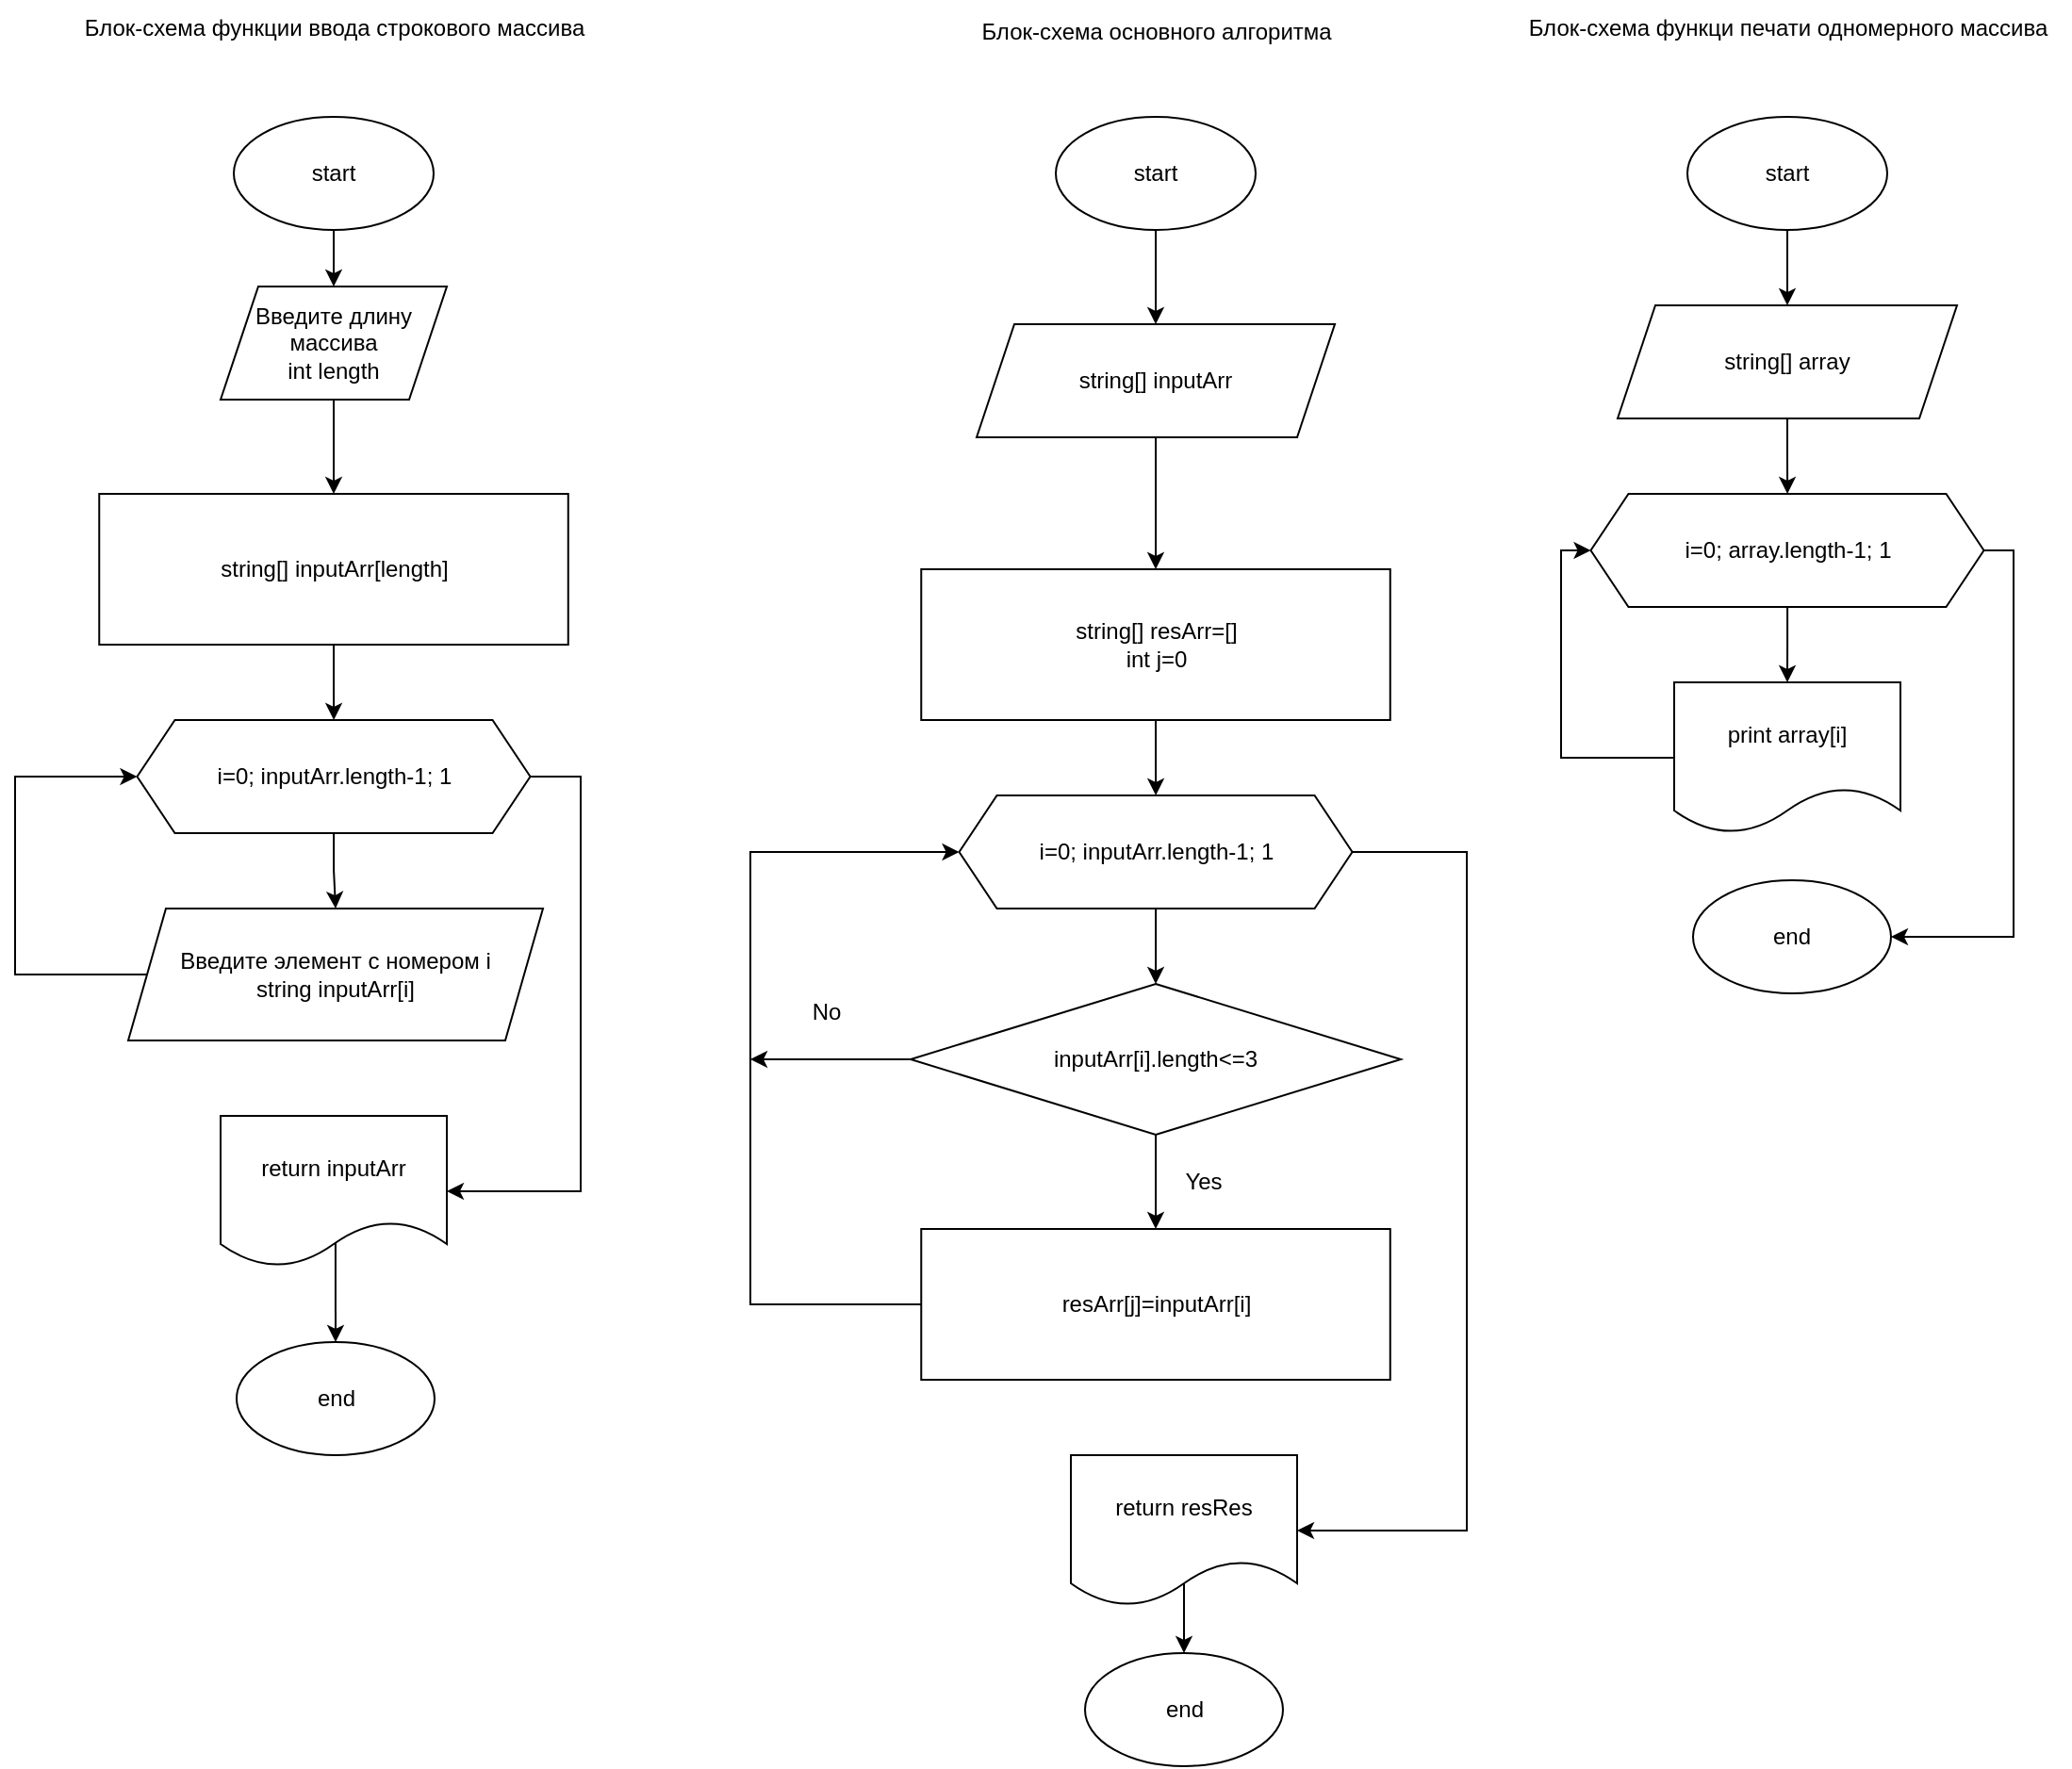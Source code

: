 <mxfile version="24.3.1" type="device">
  <diagram id="C5RBs43oDa-KdzZeNtuy" name="Page-1">
    <mxGraphModel dx="1746" dy="1564" grid="1" gridSize="10" guides="1" tooltips="1" connect="1" arrows="1" fold="1" page="1" pageScale="1" pageWidth="827" pageHeight="1169" math="0" shadow="0">
      <root>
        <mxCell id="WIyWlLk6GJQsqaUBKTNV-0" />
        <mxCell id="WIyWlLk6GJQsqaUBKTNV-1" parent="WIyWlLk6GJQsqaUBKTNV-0" />
        <mxCell id="bn8bUxJnFZRLaV-LhEcT-4" value="" style="edgeStyle=orthogonalEdgeStyle;rounded=0;orthogonalLoop=1;jettySize=auto;html=1;entryX=0.5;entryY=0;entryDx=0;entryDy=0;" parent="WIyWlLk6GJQsqaUBKTNV-1" source="bn8bUxJnFZRLaV-LhEcT-0" target="bn8bUxJnFZRLaV-LhEcT-9" edge="1">
          <mxGeometry relative="1" as="geometry" />
        </mxCell>
        <mxCell id="bn8bUxJnFZRLaV-LhEcT-0" value="start" style="ellipse;whiteSpace=wrap;html=1;" parent="WIyWlLk6GJQsqaUBKTNV-1" vertex="1">
          <mxGeometry x="72" y="60" width="106" height="60" as="geometry" />
        </mxCell>
        <mxCell id="bn8bUxJnFZRLaV-LhEcT-1" value="Блок-схема основного алгоритма" style="text;html=1;align=center;verticalAlign=middle;resizable=0;points=[];autosize=1;strokeColor=none;fillColor=none;" parent="WIyWlLk6GJQsqaUBKTNV-1" vertex="1">
          <mxGeometry x="20" width="210" height="30" as="geometry" />
        </mxCell>
        <mxCell id="bn8bUxJnFZRLaV-LhEcT-6" value="" style="edgeStyle=orthogonalEdgeStyle;rounded=0;orthogonalLoop=1;jettySize=auto;html=1;" parent="WIyWlLk6GJQsqaUBKTNV-1" source="bn8bUxJnFZRLaV-LhEcT-3" target="bn8bUxJnFZRLaV-LhEcT-5" edge="1">
          <mxGeometry relative="1" as="geometry" />
        </mxCell>
        <mxCell id="bn8bUxJnFZRLaV-LhEcT-3" value="&lt;div&gt;string[] resArr=[]&lt;/div&gt;&lt;div&gt;int j=0&lt;/div&gt;" style="rounded=0;whiteSpace=wrap;html=1;" parent="WIyWlLk6GJQsqaUBKTNV-1" vertex="1">
          <mxGeometry x="0.63" y="300" width="248.75" height="80" as="geometry" />
        </mxCell>
        <mxCell id="bn8bUxJnFZRLaV-LhEcT-8" value="" style="edgeStyle=orthogonalEdgeStyle;rounded=0;orthogonalLoop=1;jettySize=auto;html=1;" parent="WIyWlLk6GJQsqaUBKTNV-1" source="bn8bUxJnFZRLaV-LhEcT-5" target="bn8bUxJnFZRLaV-LhEcT-7" edge="1">
          <mxGeometry relative="1" as="geometry" />
        </mxCell>
        <mxCell id="OVSVfhZwAXBsYx2iZX1_-12" style="edgeStyle=orthogonalEdgeStyle;rounded=0;orthogonalLoop=1;jettySize=auto;html=1;" parent="WIyWlLk6GJQsqaUBKTNV-1" source="bn8bUxJnFZRLaV-LhEcT-5" target="OVSVfhZwAXBsYx2iZX1_-13" edge="1">
          <mxGeometry relative="1" as="geometry">
            <mxPoint x="380" y="520" as="targetPoint" />
            <Array as="points">
              <mxPoint x="290" y="450" />
              <mxPoint x="290" y="810" />
            </Array>
          </mxGeometry>
        </mxCell>
        <mxCell id="bn8bUxJnFZRLaV-LhEcT-5" value="i=0; inputArr.length-1; 1" style="shape=hexagon;perimeter=hexagonPerimeter2;whiteSpace=wrap;html=1;fixedSize=1;" parent="WIyWlLk6GJQsqaUBKTNV-1" vertex="1">
          <mxGeometry x="20.76" y="420" width="208.5" height="60" as="geometry" />
        </mxCell>
        <mxCell id="OVSVfhZwAXBsYx2iZX1_-6" value="" style="edgeStyle=orthogonalEdgeStyle;rounded=0;orthogonalLoop=1;jettySize=auto;html=1;" parent="WIyWlLk6GJQsqaUBKTNV-1" source="bn8bUxJnFZRLaV-LhEcT-7" target="OVSVfhZwAXBsYx2iZX1_-5" edge="1">
          <mxGeometry relative="1" as="geometry" />
        </mxCell>
        <mxCell id="OVSVfhZwAXBsYx2iZX1_-11" style="edgeStyle=orthogonalEdgeStyle;rounded=0;orthogonalLoop=1;jettySize=auto;html=1;" parent="WIyWlLk6GJQsqaUBKTNV-1" source="bn8bUxJnFZRLaV-LhEcT-7" edge="1">
          <mxGeometry relative="1" as="geometry">
            <mxPoint x="-90" y="560" as="targetPoint" />
          </mxGeometry>
        </mxCell>
        <mxCell id="bn8bUxJnFZRLaV-LhEcT-7" value="&lt;font style=&quot;font-size: 12px;&quot;&gt;inputArr[i].length&amp;lt;=3&lt;/font&gt;" style="rhombus;whiteSpace=wrap;html=1;" parent="WIyWlLk6GJQsqaUBKTNV-1" vertex="1">
          <mxGeometry x="-5" y="520" width="260" height="80" as="geometry" />
        </mxCell>
        <mxCell id="bn8bUxJnFZRLaV-LhEcT-10" value="" style="edgeStyle=orthogonalEdgeStyle;rounded=0;orthogonalLoop=1;jettySize=auto;html=1;" parent="WIyWlLk6GJQsqaUBKTNV-1" source="bn8bUxJnFZRLaV-LhEcT-9" target="bn8bUxJnFZRLaV-LhEcT-3" edge="1">
          <mxGeometry relative="1" as="geometry" />
        </mxCell>
        <mxCell id="bn8bUxJnFZRLaV-LhEcT-9" value="string[] inputArr" style="shape=parallelogram;perimeter=parallelogramPerimeter;whiteSpace=wrap;html=1;fixedSize=1;" parent="WIyWlLk6GJQsqaUBKTNV-1" vertex="1">
          <mxGeometry x="30" y="170" width="190" height="60" as="geometry" />
        </mxCell>
        <mxCell id="OVSVfhZwAXBsYx2iZX1_-4" value="No" style="text;html=1;align=center;verticalAlign=middle;resizable=0;points=[];autosize=1;strokeColor=none;fillColor=none;" parent="WIyWlLk6GJQsqaUBKTNV-1" vertex="1">
          <mxGeometry x="-70" y="520" width="40" height="30" as="geometry" />
        </mxCell>
        <mxCell id="OVSVfhZwAXBsYx2iZX1_-10" style="edgeStyle=orthogonalEdgeStyle;rounded=0;orthogonalLoop=1;jettySize=auto;html=1;exitX=0;exitY=0.5;exitDx=0;exitDy=0;entryX=0;entryY=0.5;entryDx=0;entryDy=0;" parent="WIyWlLk6GJQsqaUBKTNV-1" source="OVSVfhZwAXBsYx2iZX1_-5" target="bn8bUxJnFZRLaV-LhEcT-5" edge="1">
          <mxGeometry relative="1" as="geometry">
            <mxPoint x="-80" y="440" as="targetPoint" />
            <Array as="points">
              <mxPoint x="-90" y="690" />
              <mxPoint x="-90" y="450" />
            </Array>
          </mxGeometry>
        </mxCell>
        <mxCell id="OVSVfhZwAXBsYx2iZX1_-5" value="resArr[j]=inputArr[i]" style="rounded=0;whiteSpace=wrap;html=1;" parent="WIyWlLk6GJQsqaUBKTNV-1" vertex="1">
          <mxGeometry x="0.63" y="650" width="248.75" height="80" as="geometry" />
        </mxCell>
        <mxCell id="OVSVfhZwAXBsYx2iZX1_-7" value="Yes" style="text;html=1;align=center;verticalAlign=middle;resizable=0;points=[];autosize=1;strokeColor=none;fillColor=none;" parent="WIyWlLk6GJQsqaUBKTNV-1" vertex="1">
          <mxGeometry x="130" y="610" width="40" height="30" as="geometry" />
        </mxCell>
        <mxCell id="OVSVfhZwAXBsYx2iZX1_-15" value="" style="edgeStyle=orthogonalEdgeStyle;rounded=0;orthogonalLoop=1;jettySize=auto;html=1;" parent="WIyWlLk6GJQsqaUBKTNV-1" target="OVSVfhZwAXBsYx2iZX1_-14" edge="1">
          <mxGeometry relative="1" as="geometry">
            <mxPoint x="140" y="830" as="sourcePoint" />
            <Array as="points">
              <mxPoint x="140" y="842" />
            </Array>
          </mxGeometry>
        </mxCell>
        <mxCell id="OVSVfhZwAXBsYx2iZX1_-13" value="return resRes" style="shape=document;whiteSpace=wrap;html=1;boundedLbl=1;" parent="WIyWlLk6GJQsqaUBKTNV-1" vertex="1">
          <mxGeometry x="80" y="770" width="120" height="80" as="geometry" />
        </mxCell>
        <mxCell id="OVSVfhZwAXBsYx2iZX1_-14" value="end" style="ellipse;whiteSpace=wrap;html=1;" parent="WIyWlLk6GJQsqaUBKTNV-1" vertex="1">
          <mxGeometry x="87.5" y="875" width="105" height="60" as="geometry" />
        </mxCell>
        <mxCell id="OVSVfhZwAXBsYx2iZX1_-16" value="Блок-схема функции ввода строкового массива" style="text;html=1;align=center;verticalAlign=middle;resizable=0;points=[];autosize=1;strokeColor=none;fillColor=none;" parent="WIyWlLk6GJQsqaUBKTNV-1" vertex="1">
          <mxGeometry x="-456" y="-2" width="290" height="30" as="geometry" />
        </mxCell>
        <mxCell id="OVSVfhZwAXBsYx2iZX1_-19" value="" style="edgeStyle=orthogonalEdgeStyle;rounded=0;orthogonalLoop=1;jettySize=auto;html=1;" parent="WIyWlLk6GJQsqaUBKTNV-1" source="OVSVfhZwAXBsYx2iZX1_-17" target="OVSVfhZwAXBsYx2iZX1_-18" edge="1">
          <mxGeometry relative="1" as="geometry" />
        </mxCell>
        <mxCell id="OVSVfhZwAXBsYx2iZX1_-17" value="start" style="ellipse;whiteSpace=wrap;html=1;" parent="WIyWlLk6GJQsqaUBKTNV-1" vertex="1">
          <mxGeometry x="-364" y="60" width="106" height="60" as="geometry" />
        </mxCell>
        <mxCell id="H2Zk2DF8ovm69yexZ2gm-1" value="" style="edgeStyle=orthogonalEdgeStyle;rounded=0;orthogonalLoop=1;jettySize=auto;html=1;" edge="1" parent="WIyWlLk6GJQsqaUBKTNV-1" source="OVSVfhZwAXBsYx2iZX1_-18" target="H2Zk2DF8ovm69yexZ2gm-0">
          <mxGeometry relative="1" as="geometry" />
        </mxCell>
        <mxCell id="OVSVfhZwAXBsYx2iZX1_-18" value="Введите длину массива&lt;div&gt;int length&lt;/div&gt;" style="shape=parallelogram;perimeter=parallelogramPerimeter;whiteSpace=wrap;html=1;fixedSize=1;" parent="WIyWlLk6GJQsqaUBKTNV-1" vertex="1">
          <mxGeometry x="-371" y="150" width="120" height="60" as="geometry" />
        </mxCell>
        <mxCell id="H2Zk2DF8ovm69yexZ2gm-3" value="" style="edgeStyle=orthogonalEdgeStyle;rounded=0;orthogonalLoop=1;jettySize=auto;html=1;" edge="1" parent="WIyWlLk6GJQsqaUBKTNV-1" source="H2Zk2DF8ovm69yexZ2gm-0" target="H2Zk2DF8ovm69yexZ2gm-2">
          <mxGeometry relative="1" as="geometry" />
        </mxCell>
        <mxCell id="H2Zk2DF8ovm69yexZ2gm-0" value="string[] inputArr[length]" style="rounded=0;whiteSpace=wrap;html=1;" vertex="1" parent="WIyWlLk6GJQsqaUBKTNV-1">
          <mxGeometry x="-435.37" y="260" width="248.75" height="80" as="geometry" />
        </mxCell>
        <mxCell id="H2Zk2DF8ovm69yexZ2gm-5" value="" style="edgeStyle=orthogonalEdgeStyle;rounded=0;orthogonalLoop=1;jettySize=auto;html=1;" edge="1" parent="WIyWlLk6GJQsqaUBKTNV-1" source="H2Zk2DF8ovm69yexZ2gm-2" target="H2Zk2DF8ovm69yexZ2gm-4">
          <mxGeometry relative="1" as="geometry" />
        </mxCell>
        <mxCell id="H2Zk2DF8ovm69yexZ2gm-2" value="i=0; inputArr.length-1; 1" style="shape=hexagon;perimeter=hexagonPerimeter2;whiteSpace=wrap;html=1;fixedSize=1;" vertex="1" parent="WIyWlLk6GJQsqaUBKTNV-1">
          <mxGeometry x="-415.25" y="380" width="208.5" height="60" as="geometry" />
        </mxCell>
        <mxCell id="H2Zk2DF8ovm69yexZ2gm-4" value="Введите элемент с номером i&lt;div&gt;&lt;span style=&quot;background-color: initial;&quot;&gt;string inputArr[i]&lt;/span&gt;&lt;/div&gt;" style="shape=parallelogram;perimeter=parallelogramPerimeter;whiteSpace=wrap;html=1;fixedSize=1;" vertex="1" parent="WIyWlLk6GJQsqaUBKTNV-1">
          <mxGeometry x="-420" y="480" width="220" height="70" as="geometry" />
        </mxCell>
        <mxCell id="H2Zk2DF8ovm69yexZ2gm-6" value="" style="endArrow=classic;html=1;rounded=0;exitX=0;exitY=0.5;exitDx=0;exitDy=0;entryX=0;entryY=0.5;entryDx=0;entryDy=0;" edge="1" parent="WIyWlLk6GJQsqaUBKTNV-1" source="H2Zk2DF8ovm69yexZ2gm-4" target="H2Zk2DF8ovm69yexZ2gm-2">
          <mxGeometry width="50" height="50" relative="1" as="geometry">
            <mxPoint x="-360" y="570" as="sourcePoint" />
            <mxPoint x="-310" y="520" as="targetPoint" />
            <Array as="points">
              <mxPoint x="-480" y="515" />
              <mxPoint x="-480" y="410" />
            </Array>
          </mxGeometry>
        </mxCell>
        <mxCell id="H2Zk2DF8ovm69yexZ2gm-10" value="" style="edgeStyle=orthogonalEdgeStyle;rounded=0;orthogonalLoop=1;jettySize=auto;html=1;exitX=0.508;exitY=0.75;exitDx=0;exitDy=0;exitPerimeter=0;" edge="1" parent="WIyWlLk6GJQsqaUBKTNV-1" source="H2Zk2DF8ovm69yexZ2gm-7" target="H2Zk2DF8ovm69yexZ2gm-9">
          <mxGeometry relative="1" as="geometry" />
        </mxCell>
        <mxCell id="H2Zk2DF8ovm69yexZ2gm-7" value="return inputArr" style="shape=document;whiteSpace=wrap;html=1;boundedLbl=1;" vertex="1" parent="WIyWlLk6GJQsqaUBKTNV-1">
          <mxGeometry x="-371" y="590" width="120" height="80" as="geometry" />
        </mxCell>
        <mxCell id="H2Zk2DF8ovm69yexZ2gm-8" value="" style="endArrow=classic;html=1;rounded=0;exitX=1;exitY=0.5;exitDx=0;exitDy=0;entryX=1;entryY=0.5;entryDx=0;entryDy=0;" edge="1" parent="WIyWlLk6GJQsqaUBKTNV-1" source="H2Zk2DF8ovm69yexZ2gm-2" target="H2Zk2DF8ovm69yexZ2gm-7">
          <mxGeometry width="50" height="50" relative="1" as="geometry">
            <mxPoint x="-360" y="490" as="sourcePoint" />
            <mxPoint x="-210" y="620" as="targetPoint" />
            <Array as="points">
              <mxPoint x="-180" y="410" />
              <mxPoint x="-180" y="630" />
            </Array>
          </mxGeometry>
        </mxCell>
        <mxCell id="H2Zk2DF8ovm69yexZ2gm-9" value="end" style="ellipse;whiteSpace=wrap;html=1;" vertex="1" parent="WIyWlLk6GJQsqaUBKTNV-1">
          <mxGeometry x="-362.5" y="710" width="105" height="60" as="geometry" />
        </mxCell>
        <mxCell id="H2Zk2DF8ovm69yexZ2gm-11" value="Блок-схема функци печати одномерного массива" style="text;html=1;align=center;verticalAlign=middle;resizable=0;points=[];autosize=1;strokeColor=none;fillColor=none;" vertex="1" parent="WIyWlLk6GJQsqaUBKTNV-1">
          <mxGeometry x="310" y="-2" width="300" height="30" as="geometry" />
        </mxCell>
        <mxCell id="H2Zk2DF8ovm69yexZ2gm-14" value="" style="edgeStyle=orthogonalEdgeStyle;rounded=0;orthogonalLoop=1;jettySize=auto;html=1;" edge="1" parent="WIyWlLk6GJQsqaUBKTNV-1" source="H2Zk2DF8ovm69yexZ2gm-12" target="H2Zk2DF8ovm69yexZ2gm-13">
          <mxGeometry relative="1" as="geometry" />
        </mxCell>
        <mxCell id="H2Zk2DF8ovm69yexZ2gm-12" value="start" style="ellipse;whiteSpace=wrap;html=1;" vertex="1" parent="WIyWlLk6GJQsqaUBKTNV-1">
          <mxGeometry x="407" y="60" width="106" height="60" as="geometry" />
        </mxCell>
        <mxCell id="H2Zk2DF8ovm69yexZ2gm-16" value="" style="edgeStyle=orthogonalEdgeStyle;rounded=0;orthogonalLoop=1;jettySize=auto;html=1;" edge="1" parent="WIyWlLk6GJQsqaUBKTNV-1" source="H2Zk2DF8ovm69yexZ2gm-13" target="H2Zk2DF8ovm69yexZ2gm-15">
          <mxGeometry relative="1" as="geometry" />
        </mxCell>
        <mxCell id="H2Zk2DF8ovm69yexZ2gm-13" value="string[] array" style="shape=parallelogram;perimeter=parallelogramPerimeter;whiteSpace=wrap;html=1;fixedSize=1;" vertex="1" parent="WIyWlLk6GJQsqaUBKTNV-1">
          <mxGeometry x="370" y="160" width="180" height="60" as="geometry" />
        </mxCell>
        <mxCell id="H2Zk2DF8ovm69yexZ2gm-18" value="" style="edgeStyle=orthogonalEdgeStyle;rounded=0;orthogonalLoop=1;jettySize=auto;html=1;" edge="1" parent="WIyWlLk6GJQsqaUBKTNV-1" source="H2Zk2DF8ovm69yexZ2gm-15" target="H2Zk2DF8ovm69yexZ2gm-17">
          <mxGeometry relative="1" as="geometry" />
        </mxCell>
        <mxCell id="H2Zk2DF8ovm69yexZ2gm-21" style="edgeStyle=orthogonalEdgeStyle;rounded=0;orthogonalLoop=1;jettySize=auto;html=1;entryX=1;entryY=0.5;entryDx=0;entryDy=0;" edge="1" parent="WIyWlLk6GJQsqaUBKTNV-1" source="H2Zk2DF8ovm69yexZ2gm-15" target="H2Zk2DF8ovm69yexZ2gm-22">
          <mxGeometry relative="1" as="geometry">
            <mxPoint x="520.0" y="510" as="targetPoint" />
            <Array as="points">
              <mxPoint x="580" y="290" />
              <mxPoint x="580" y="495" />
            </Array>
          </mxGeometry>
        </mxCell>
        <mxCell id="H2Zk2DF8ovm69yexZ2gm-15" value="i=0; array.length-1; 1" style="shape=hexagon;perimeter=hexagonPerimeter2;whiteSpace=wrap;html=1;fixedSize=1;" vertex="1" parent="WIyWlLk6GJQsqaUBKTNV-1">
          <mxGeometry x="355.75" y="260" width="208.5" height="60" as="geometry" />
        </mxCell>
        <mxCell id="H2Zk2DF8ovm69yexZ2gm-17" value="print array[i]" style="shape=document;whiteSpace=wrap;html=1;boundedLbl=1;" vertex="1" parent="WIyWlLk6GJQsqaUBKTNV-1">
          <mxGeometry x="400" y="360" width="120" height="80" as="geometry" />
        </mxCell>
        <mxCell id="H2Zk2DF8ovm69yexZ2gm-19" value="" style="endArrow=classic;html=1;rounded=0;entryX=0;entryY=0.5;entryDx=0;entryDy=0;exitX=0;exitY=0.5;exitDx=0;exitDy=0;" edge="1" parent="WIyWlLk6GJQsqaUBKTNV-1" source="H2Zk2DF8ovm69yexZ2gm-17" target="H2Zk2DF8ovm69yexZ2gm-15">
          <mxGeometry width="50" height="50" relative="1" as="geometry">
            <mxPoint x="320" y="350" as="sourcePoint" />
            <mxPoint x="370" y="300" as="targetPoint" />
            <Array as="points">
              <mxPoint x="340" y="400" />
              <mxPoint x="340" y="290" />
            </Array>
          </mxGeometry>
        </mxCell>
        <mxCell id="H2Zk2DF8ovm69yexZ2gm-22" value="end" style="ellipse;whiteSpace=wrap;html=1;" vertex="1" parent="WIyWlLk6GJQsqaUBKTNV-1">
          <mxGeometry x="410" y="465" width="105" height="60" as="geometry" />
        </mxCell>
      </root>
    </mxGraphModel>
  </diagram>
</mxfile>
